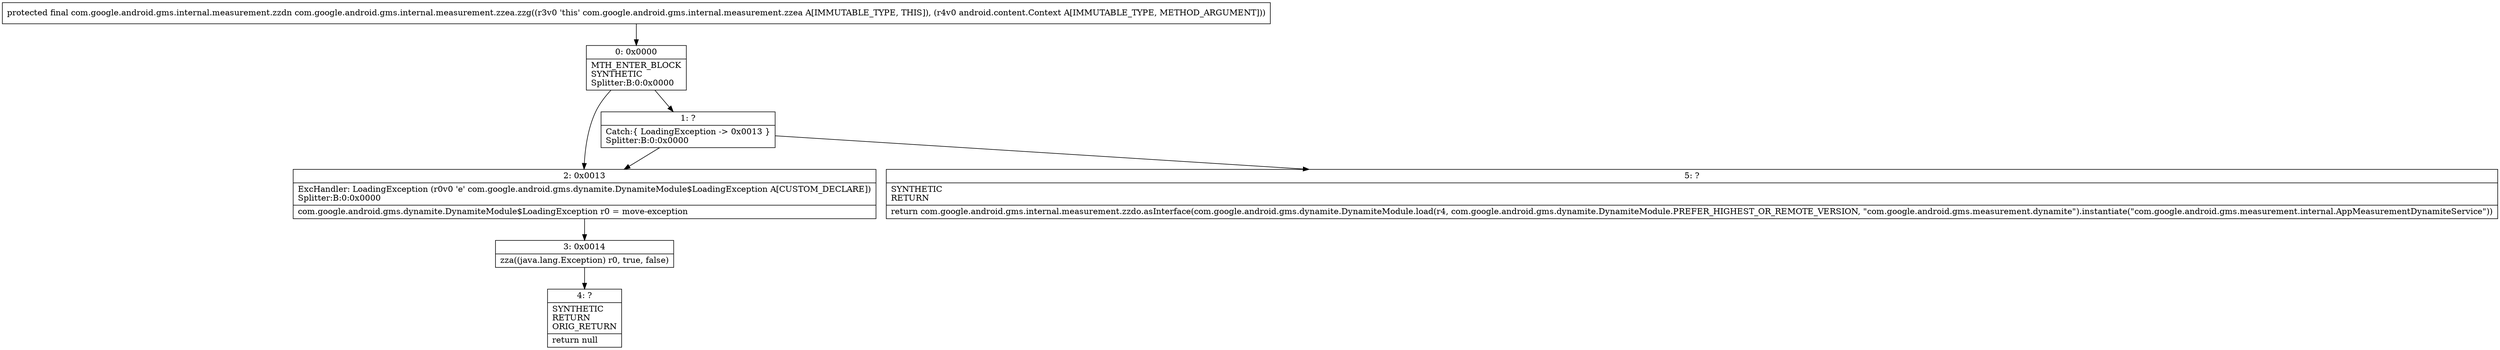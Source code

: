 digraph "CFG forcom.google.android.gms.internal.measurement.zzea.zzg(Landroid\/content\/Context;)Lcom\/google\/android\/gms\/internal\/measurement\/zzdn;" {
Node_0 [shape=record,label="{0\:\ 0x0000|MTH_ENTER_BLOCK\lSYNTHETIC\lSplitter:B:0:0x0000\l}"];
Node_1 [shape=record,label="{1\:\ ?|Catch:\{ LoadingException \-\> 0x0013 \}\lSplitter:B:0:0x0000\l}"];
Node_2 [shape=record,label="{2\:\ 0x0013|ExcHandler: LoadingException (r0v0 'e' com.google.android.gms.dynamite.DynamiteModule$LoadingException A[CUSTOM_DECLARE])\lSplitter:B:0:0x0000\l|com.google.android.gms.dynamite.DynamiteModule$LoadingException r0 = move\-exception\l}"];
Node_3 [shape=record,label="{3\:\ 0x0014|zza((java.lang.Exception) r0, true, false)\l}"];
Node_4 [shape=record,label="{4\:\ ?|SYNTHETIC\lRETURN\lORIG_RETURN\l|return null\l}"];
Node_5 [shape=record,label="{5\:\ ?|SYNTHETIC\lRETURN\l|return com.google.android.gms.internal.measurement.zzdo.asInterface(com.google.android.gms.dynamite.DynamiteModule.load(r4, com.google.android.gms.dynamite.DynamiteModule.PREFER_HIGHEST_OR_REMOTE_VERSION, \"com.google.android.gms.measurement.dynamite\").instantiate(\"com.google.android.gms.measurement.internal.AppMeasurementDynamiteService\"))\l}"];
MethodNode[shape=record,label="{protected final com.google.android.gms.internal.measurement.zzdn com.google.android.gms.internal.measurement.zzea.zzg((r3v0 'this' com.google.android.gms.internal.measurement.zzea A[IMMUTABLE_TYPE, THIS]), (r4v0 android.content.Context A[IMMUTABLE_TYPE, METHOD_ARGUMENT])) }"];
MethodNode -> Node_0;
Node_0 -> Node_1;
Node_0 -> Node_2;
Node_1 -> Node_2;
Node_1 -> Node_5;
Node_2 -> Node_3;
Node_3 -> Node_4;
}

